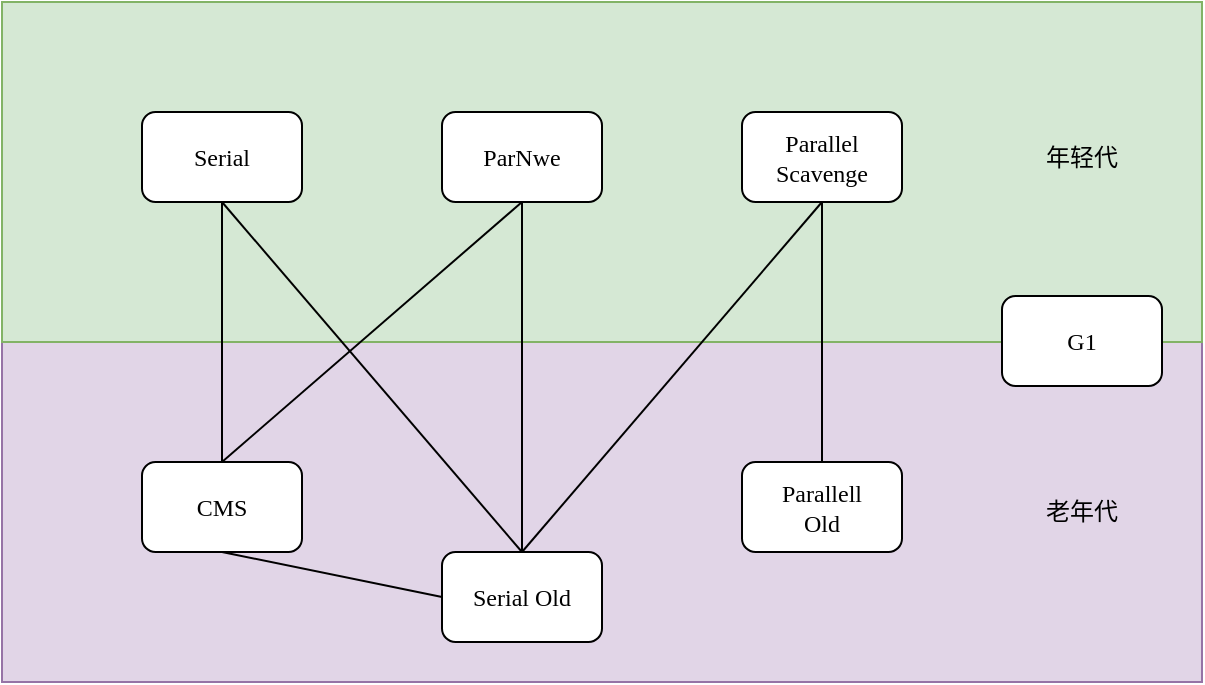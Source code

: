 <mxfile version="28.0.4">
  <diagram name="第 1 页" id="F2-SKgdABRe445PUrhpk">
    <mxGraphModel dx="1181" dy="630" grid="1" gridSize="10" guides="1" tooltips="1" connect="1" arrows="1" fold="1" page="1" pageScale="1" pageWidth="3300" pageHeight="4681" math="0" shadow="0">
      <root>
        <mxCell id="0" />
        <mxCell id="1" parent="0" />
        <mxCell id="BxZwvw7gLW-RHdUW96ul-110" value="" style="rounded=0;whiteSpace=wrap;html=1;fillColor=#e1d5e7;strokeColor=#9673a6;fontFamily=Comic Sans MS;" vertex="1" parent="1">
          <mxGeometry x="780" y="500" width="600" height="170" as="geometry" />
        </mxCell>
        <mxCell id="BxZwvw7gLW-RHdUW96ul-101" value="" style="rounded=0;whiteSpace=wrap;html=1;fillColor=#d5e8d4;strokeColor=#82b366;fontFamily=Comic Sans MS;" vertex="1" parent="1">
          <mxGeometry x="780" y="330" width="600" height="170" as="geometry" />
        </mxCell>
        <mxCell id="BxZwvw7gLW-RHdUW96ul-111" style="edgeStyle=orthogonalEdgeStyle;rounded=0;orthogonalLoop=1;jettySize=auto;html=1;exitX=0.5;exitY=1;exitDx=0;exitDy=0;endArrow=none;endFill=0;fontFamily=Comic Sans MS;" edge="1" parent="1" source="BxZwvw7gLW-RHdUW96ul-103" target="BxZwvw7gLW-RHdUW96ul-106">
          <mxGeometry relative="1" as="geometry" />
        </mxCell>
        <mxCell id="BxZwvw7gLW-RHdUW96ul-113" style="rounded=0;orthogonalLoop=1;jettySize=auto;html=1;exitX=0.5;exitY=1;exitDx=0;exitDy=0;entryX=0.5;entryY=0;entryDx=0;entryDy=0;endArrow=none;endFill=0;fontFamily=Comic Sans MS;" edge="1" parent="1" source="BxZwvw7gLW-RHdUW96ul-103" target="BxZwvw7gLW-RHdUW96ul-107">
          <mxGeometry relative="1" as="geometry" />
        </mxCell>
        <mxCell id="BxZwvw7gLW-RHdUW96ul-103" value="Serial" style="rounded=1;whiteSpace=wrap;html=1;fontFamily=Comic Sans MS;" vertex="1" parent="1">
          <mxGeometry x="850" y="385" width="80" height="45" as="geometry" />
        </mxCell>
        <mxCell id="BxZwvw7gLW-RHdUW96ul-114" style="rounded=0;orthogonalLoop=1;jettySize=auto;html=1;exitX=0.5;exitY=1;exitDx=0;exitDy=0;entryX=0.5;entryY=0;entryDx=0;entryDy=0;endArrow=none;endFill=0;fontFamily=Comic Sans MS;" edge="1" parent="1" source="BxZwvw7gLW-RHdUW96ul-104" target="BxZwvw7gLW-RHdUW96ul-106">
          <mxGeometry relative="1" as="geometry" />
        </mxCell>
        <mxCell id="BxZwvw7gLW-RHdUW96ul-115" style="rounded=0;orthogonalLoop=1;jettySize=auto;html=1;exitX=0.5;exitY=1;exitDx=0;exitDy=0;endArrow=none;endFill=0;fontFamily=Comic Sans MS;" edge="1" parent="1" source="BxZwvw7gLW-RHdUW96ul-104" target="BxZwvw7gLW-RHdUW96ul-107">
          <mxGeometry relative="1" as="geometry" />
        </mxCell>
        <mxCell id="BxZwvw7gLW-RHdUW96ul-104" value="ParNwe" style="rounded=1;whiteSpace=wrap;html=1;fontFamily=Comic Sans MS;" vertex="1" parent="1">
          <mxGeometry x="1000" y="385" width="80" height="45" as="geometry" />
        </mxCell>
        <mxCell id="BxZwvw7gLW-RHdUW96ul-116" style="rounded=0;orthogonalLoop=1;jettySize=auto;html=1;exitX=0.5;exitY=1;exitDx=0;exitDy=0;entryX=0.5;entryY=0;entryDx=0;entryDy=0;endArrow=none;endFill=0;fontFamily=Comic Sans MS;" edge="1" parent="1" source="BxZwvw7gLW-RHdUW96ul-105" target="BxZwvw7gLW-RHdUW96ul-107">
          <mxGeometry relative="1" as="geometry" />
        </mxCell>
        <mxCell id="BxZwvw7gLW-RHdUW96ul-117" style="rounded=0;orthogonalLoop=1;jettySize=auto;html=1;exitX=0.5;exitY=1;exitDx=0;exitDy=0;entryX=0.5;entryY=0;entryDx=0;entryDy=0;endArrow=none;endFill=0;fontFamily=Comic Sans MS;" edge="1" parent="1" source="BxZwvw7gLW-RHdUW96ul-105" target="BxZwvw7gLW-RHdUW96ul-108">
          <mxGeometry relative="1" as="geometry" />
        </mxCell>
        <mxCell id="BxZwvw7gLW-RHdUW96ul-105" value="Parallel&lt;div&gt;Scavenge&lt;/div&gt;" style="rounded=1;whiteSpace=wrap;html=1;fontFamily=Comic Sans MS;" vertex="1" parent="1">
          <mxGeometry x="1150" y="385" width="80" height="45" as="geometry" />
        </mxCell>
        <mxCell id="BxZwvw7gLW-RHdUW96ul-112" style="rounded=0;orthogonalLoop=1;jettySize=auto;html=1;exitX=0.5;exitY=1;exitDx=0;exitDy=0;entryX=0;entryY=0.5;entryDx=0;entryDy=0;endArrow=none;endFill=0;fontFamily=Comic Sans MS;" edge="1" parent="1" source="BxZwvw7gLW-RHdUW96ul-106" target="BxZwvw7gLW-RHdUW96ul-107">
          <mxGeometry relative="1" as="geometry" />
        </mxCell>
        <mxCell id="BxZwvw7gLW-RHdUW96ul-106" value="CMS" style="rounded=1;whiteSpace=wrap;html=1;fontFamily=Comic Sans MS;" vertex="1" parent="1">
          <mxGeometry x="850" y="560" width="80" height="45" as="geometry" />
        </mxCell>
        <mxCell id="BxZwvw7gLW-RHdUW96ul-107" value="Serial Old" style="rounded=1;whiteSpace=wrap;html=1;fontFamily=Comic Sans MS;" vertex="1" parent="1">
          <mxGeometry x="1000" y="605" width="80" height="45" as="geometry" />
        </mxCell>
        <mxCell id="BxZwvw7gLW-RHdUW96ul-108" value="Parallell&lt;div&gt;Old&lt;/div&gt;" style="rounded=1;whiteSpace=wrap;html=1;fontFamily=Comic Sans MS;" vertex="1" parent="1">
          <mxGeometry x="1150" y="560" width="80" height="45" as="geometry" />
        </mxCell>
        <mxCell id="BxZwvw7gLW-RHdUW96ul-109" value="G1" style="rounded=1;whiteSpace=wrap;html=1;fontFamily=Comic Sans MS;" vertex="1" parent="1">
          <mxGeometry x="1280" y="477" width="80" height="45" as="geometry" />
        </mxCell>
        <mxCell id="BxZwvw7gLW-RHdUW96ul-118" value="年轻代" style="text;html=1;align=center;verticalAlign=middle;whiteSpace=wrap;rounded=0;fontFamily=Comic Sans MS;" vertex="1" parent="1">
          <mxGeometry x="1290" y="393" width="60" height="30" as="geometry" />
        </mxCell>
        <mxCell id="BxZwvw7gLW-RHdUW96ul-119" value="老年代" style="text;html=1;align=center;verticalAlign=middle;whiteSpace=wrap;rounded=0;fontFamily=Comic Sans MS;" vertex="1" parent="1">
          <mxGeometry x="1290" y="570" width="60" height="30" as="geometry" />
        </mxCell>
      </root>
    </mxGraphModel>
  </diagram>
</mxfile>
